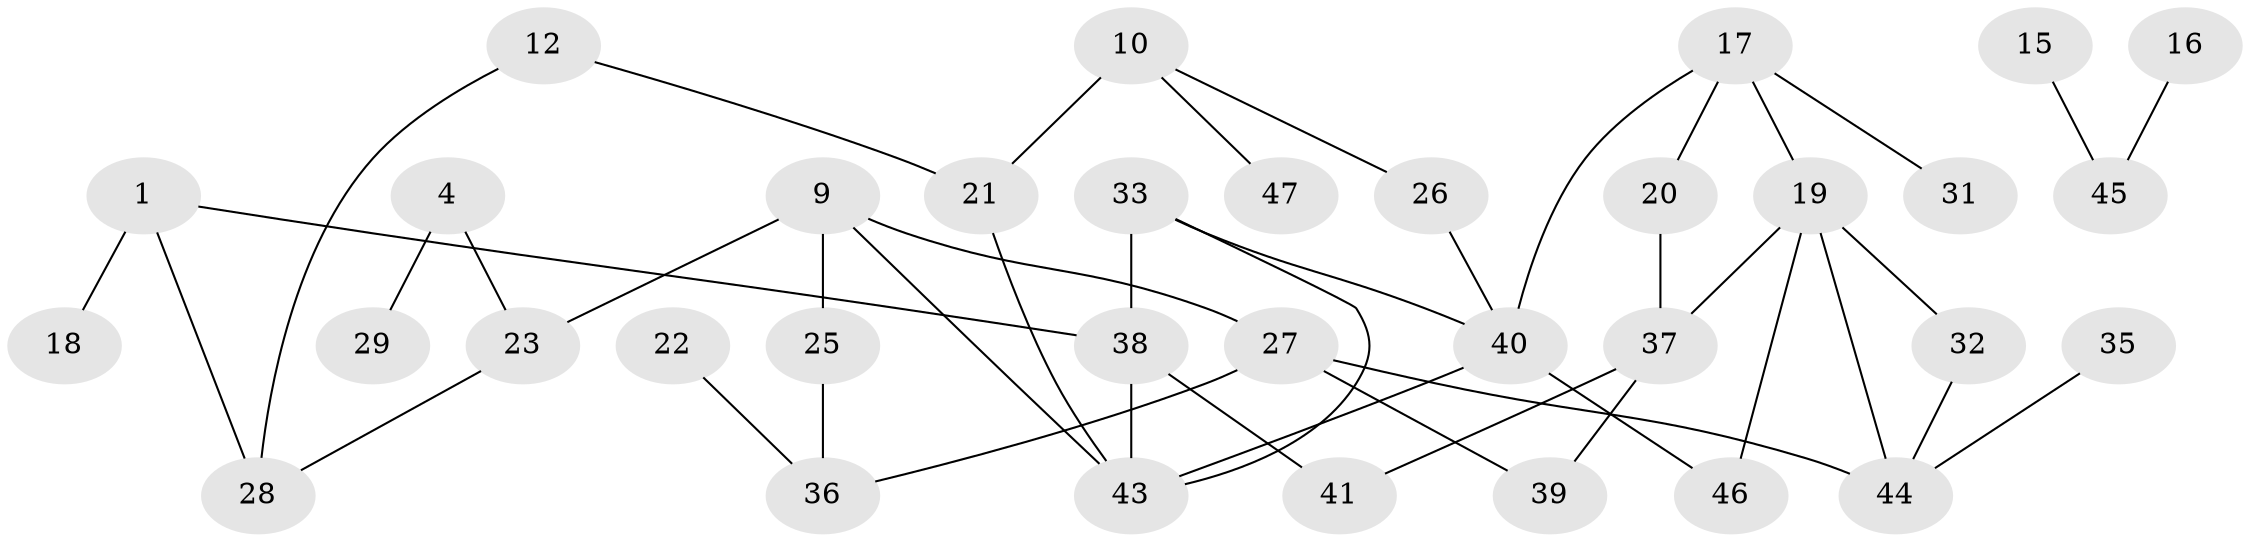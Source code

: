 // original degree distribution, {1: 0.23404255319148937, 3: 0.1702127659574468, 2: 0.2872340425531915, 4: 0.10638297872340426, 0: 0.13829787234042554, 5: 0.06382978723404255}
// Generated by graph-tools (version 1.1) at 2025/35/03/04/25 23:35:44]
// undirected, 34 vertices, 44 edges
graph export_dot {
  node [color=gray90,style=filled];
  1;
  4;
  9;
  10;
  12;
  15;
  16;
  17;
  18;
  19;
  20;
  21;
  22;
  23;
  25;
  26;
  27;
  28;
  29;
  31;
  32;
  33;
  35;
  36;
  37;
  38;
  39;
  40;
  41;
  43;
  44;
  45;
  46;
  47;
  1 -- 18 [weight=1.0];
  1 -- 28 [weight=1.0];
  1 -- 38 [weight=1.0];
  4 -- 23 [weight=1.0];
  4 -- 29 [weight=1.0];
  9 -- 23 [weight=2.0];
  9 -- 25 [weight=1.0];
  9 -- 27 [weight=1.0];
  9 -- 43 [weight=1.0];
  10 -- 21 [weight=2.0];
  10 -- 26 [weight=1.0];
  10 -- 47 [weight=1.0];
  12 -- 21 [weight=1.0];
  12 -- 28 [weight=1.0];
  15 -- 45 [weight=1.0];
  16 -- 45 [weight=1.0];
  17 -- 19 [weight=1.0];
  17 -- 20 [weight=1.0];
  17 -- 31 [weight=1.0];
  17 -- 40 [weight=1.0];
  19 -- 32 [weight=1.0];
  19 -- 37 [weight=1.0];
  19 -- 44 [weight=1.0];
  19 -- 46 [weight=1.0];
  20 -- 37 [weight=2.0];
  21 -- 43 [weight=1.0];
  22 -- 36 [weight=1.0];
  23 -- 28 [weight=1.0];
  25 -- 36 [weight=1.0];
  26 -- 40 [weight=1.0];
  27 -- 36 [weight=1.0];
  27 -- 39 [weight=1.0];
  27 -- 44 [weight=1.0];
  32 -- 44 [weight=1.0];
  33 -- 38 [weight=2.0];
  33 -- 40 [weight=1.0];
  33 -- 43 [weight=1.0];
  35 -- 44 [weight=1.0];
  37 -- 39 [weight=1.0];
  37 -- 41 [weight=1.0];
  38 -- 41 [weight=1.0];
  38 -- 43 [weight=1.0];
  40 -- 43 [weight=1.0];
  40 -- 46 [weight=1.0];
}
